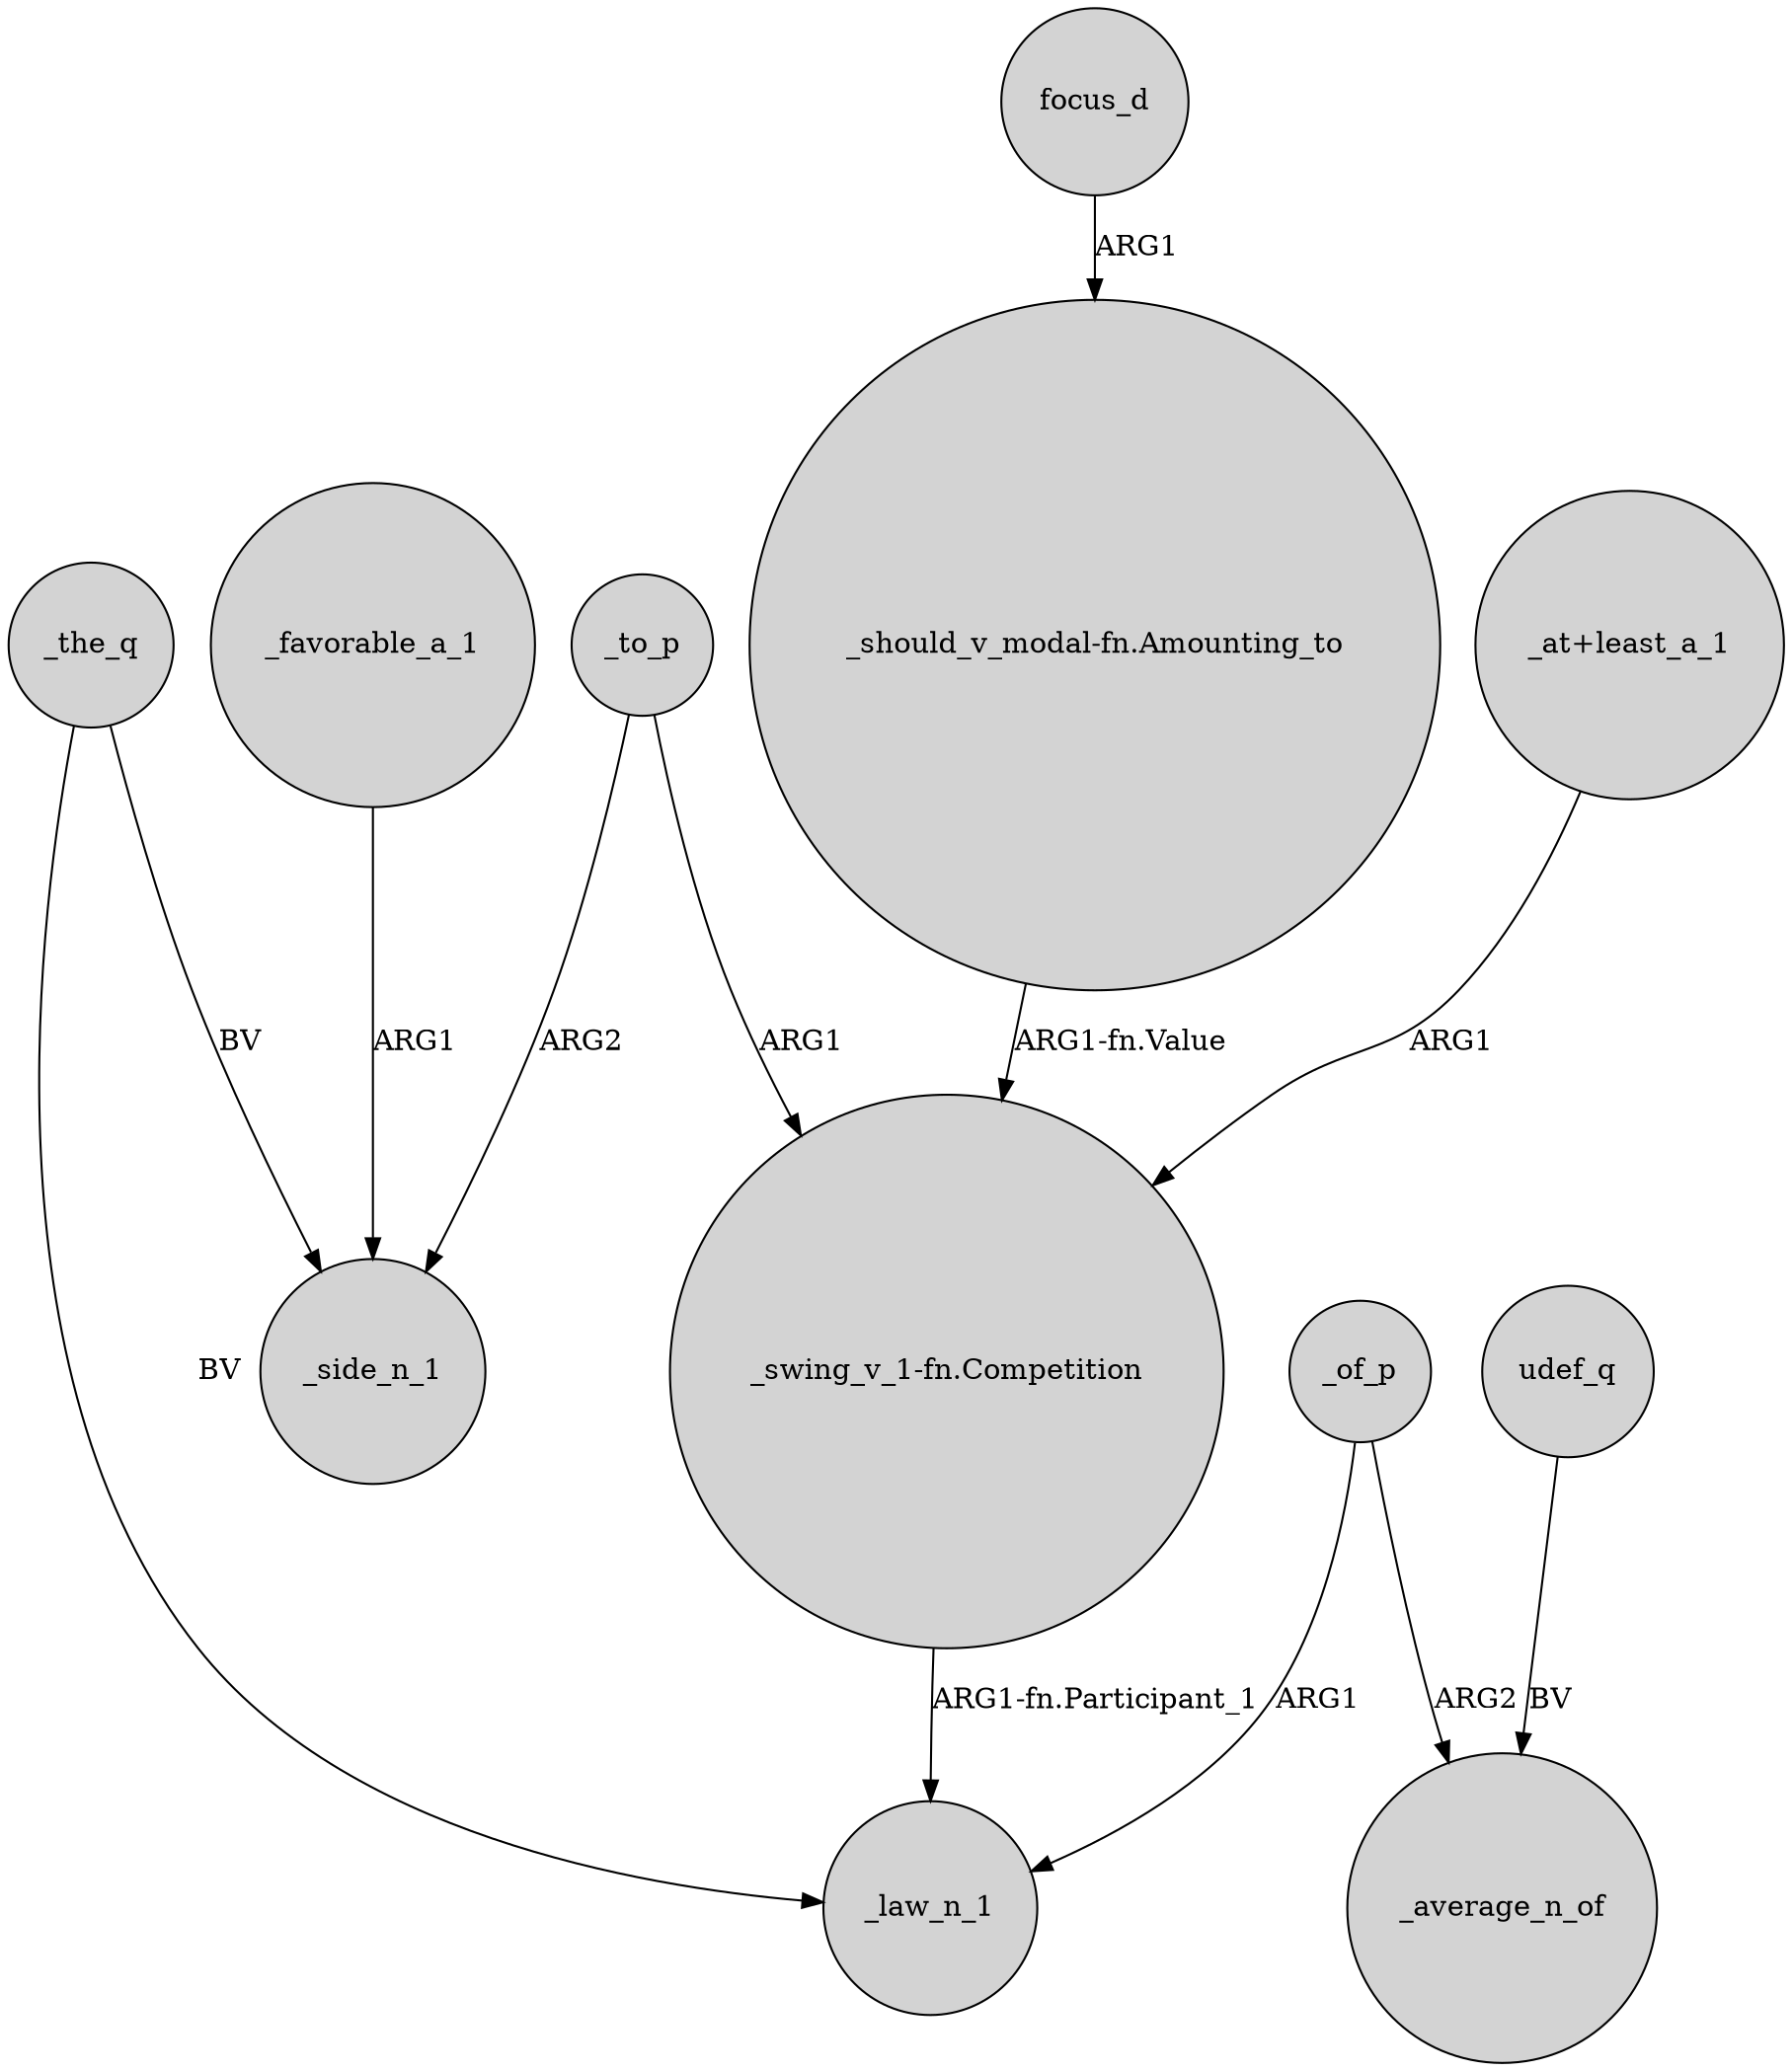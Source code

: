 digraph {
	node [shape=circle style=filled]
	"_at+least_a_1" -> "_swing_v_1-fn.Competition" [label=ARG1]
	"_should_v_modal-fn.Amounting_to" -> "_swing_v_1-fn.Competition" [label="ARG1-fn.Value"]
	udef_q -> _average_n_of [label=BV]
	_to_p -> _side_n_1 [label=ARG2]
	"_swing_v_1-fn.Competition" -> _law_n_1 [label="ARG1-fn.Participant_1"]
	focus_d -> "_should_v_modal-fn.Amounting_to" [label=ARG1]
	_to_p -> "_swing_v_1-fn.Competition" [label=ARG1]
	_the_q -> _side_n_1 [label=BV]
	_of_p -> _average_n_of [label=ARG2]
	_favorable_a_1 -> _side_n_1 [label=ARG1]
	_the_q -> _law_n_1 [label=BV]
	_of_p -> _law_n_1 [label=ARG1]
}
